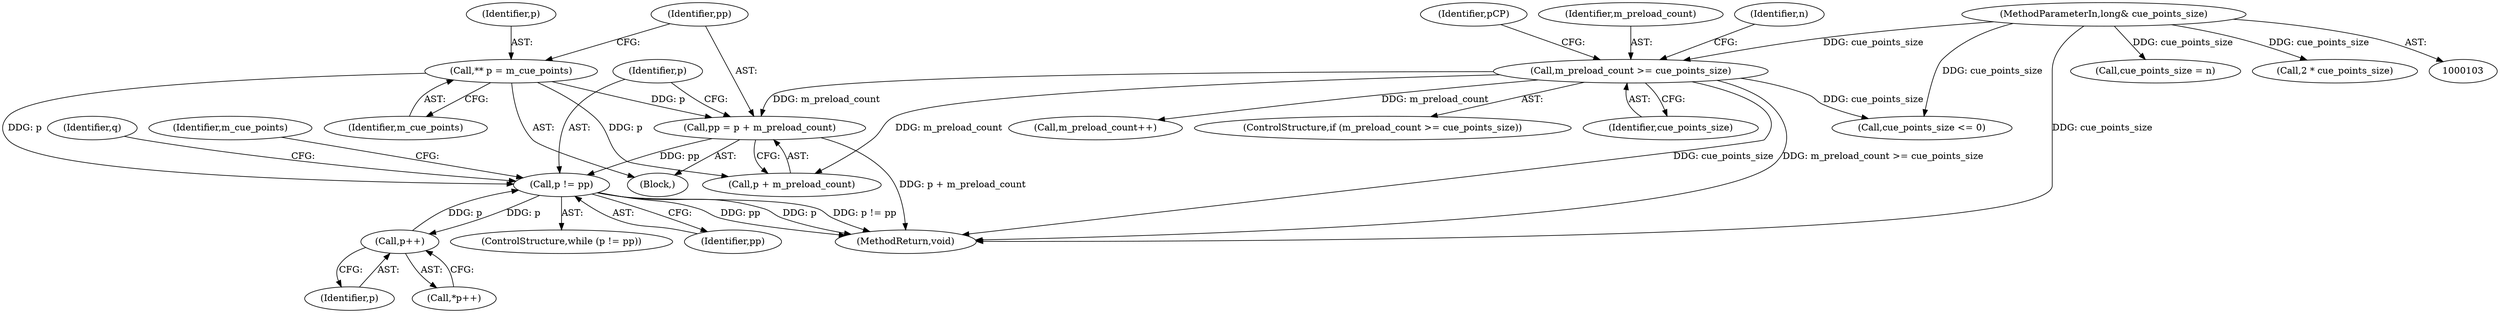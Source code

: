 digraph "0_Android_cc274e2abe8b2a6698a5c47d8aa4bb45f1f9538d_59@integer" {
"1000135" [label="(Call,pp = p + m_preload_count)"];
"1000132" [label="(Call,** p = m_cue_points)"];
"1000112" [label="(Call,m_preload_count >= cue_points_size)"];
"1000104" [label="(MethodParameterIn,long& cue_points_size)"];
"1000141" [label="(Call,p != pp)"];
"1000149" [label="(Call,p++)"];
"1000160" [label="(Identifier,pCP)"];
"1000166" [label="(Call,m_preload_count++)"];
"1000135" [label="(Call,pp = p + m_preload_count)"];
"1000104" [label="(MethodParameterIn,long& cue_points_size)"];
"1000150" [label="(Identifier,p)"];
"1000156" [label="(Call,cue_points_size = n)"];
"1000111" [label="(ControlStructure,if (m_preload_count >= cue_points_size))"];
"1000115" [label="(Block,)"];
"1000142" [label="(Identifier,p)"];
"1000132" [label="(Call,** p = m_cue_points)"];
"1000169" [label="(MethodReturn,void)"];
"1000148" [label="(Call,*p++)"];
"1000136" [label="(Identifier,pp)"];
"1000140" [label="(ControlStructure,while (p != pp))"];
"1000143" [label="(Identifier,pp)"];
"1000134" [label="(Identifier,m_cue_points)"];
"1000149" [label="(Call,p++)"];
"1000133" [label="(Identifier,p)"];
"1000113" [label="(Identifier,m_preload_count)"];
"1000141" [label="(Call,p != pp)"];
"1000112" [label="(Call,m_preload_count >= cue_points_size)"];
"1000114" [label="(Identifier,cue_points_size)"];
"1000147" [label="(Identifier,q)"];
"1000152" [label="(Identifier,m_cue_points)"];
"1000120" [label="(Call,cue_points_size <= 0)"];
"1000118" [label="(Identifier,n)"];
"1000137" [label="(Call,p + m_preload_count)"];
"1000124" [label="(Call,2 * cue_points_size)"];
"1000135" -> "1000115"  [label="AST: "];
"1000135" -> "1000137"  [label="CFG: "];
"1000136" -> "1000135"  [label="AST: "];
"1000137" -> "1000135"  [label="AST: "];
"1000142" -> "1000135"  [label="CFG: "];
"1000135" -> "1000169"  [label="DDG: p + m_preload_count"];
"1000132" -> "1000135"  [label="DDG: p"];
"1000112" -> "1000135"  [label="DDG: m_preload_count"];
"1000135" -> "1000141"  [label="DDG: pp"];
"1000132" -> "1000115"  [label="AST: "];
"1000132" -> "1000134"  [label="CFG: "];
"1000133" -> "1000132"  [label="AST: "];
"1000134" -> "1000132"  [label="AST: "];
"1000136" -> "1000132"  [label="CFG: "];
"1000132" -> "1000137"  [label="DDG: p"];
"1000132" -> "1000141"  [label="DDG: p"];
"1000112" -> "1000111"  [label="AST: "];
"1000112" -> "1000114"  [label="CFG: "];
"1000113" -> "1000112"  [label="AST: "];
"1000114" -> "1000112"  [label="AST: "];
"1000118" -> "1000112"  [label="CFG: "];
"1000160" -> "1000112"  [label="CFG: "];
"1000112" -> "1000169"  [label="DDG: cue_points_size"];
"1000112" -> "1000169"  [label="DDG: m_preload_count >= cue_points_size"];
"1000104" -> "1000112"  [label="DDG: cue_points_size"];
"1000112" -> "1000120"  [label="DDG: cue_points_size"];
"1000112" -> "1000137"  [label="DDG: m_preload_count"];
"1000112" -> "1000166"  [label="DDG: m_preload_count"];
"1000104" -> "1000103"  [label="AST: "];
"1000104" -> "1000169"  [label="DDG: cue_points_size"];
"1000104" -> "1000120"  [label="DDG: cue_points_size"];
"1000104" -> "1000124"  [label="DDG: cue_points_size"];
"1000104" -> "1000156"  [label="DDG: cue_points_size"];
"1000141" -> "1000140"  [label="AST: "];
"1000141" -> "1000143"  [label="CFG: "];
"1000142" -> "1000141"  [label="AST: "];
"1000143" -> "1000141"  [label="AST: "];
"1000147" -> "1000141"  [label="CFG: "];
"1000152" -> "1000141"  [label="CFG: "];
"1000141" -> "1000169"  [label="DDG: p"];
"1000141" -> "1000169"  [label="DDG: p != pp"];
"1000141" -> "1000169"  [label="DDG: pp"];
"1000149" -> "1000141"  [label="DDG: p"];
"1000141" -> "1000149"  [label="DDG: p"];
"1000149" -> "1000148"  [label="AST: "];
"1000149" -> "1000150"  [label="CFG: "];
"1000150" -> "1000149"  [label="AST: "];
"1000148" -> "1000149"  [label="CFG: "];
}
